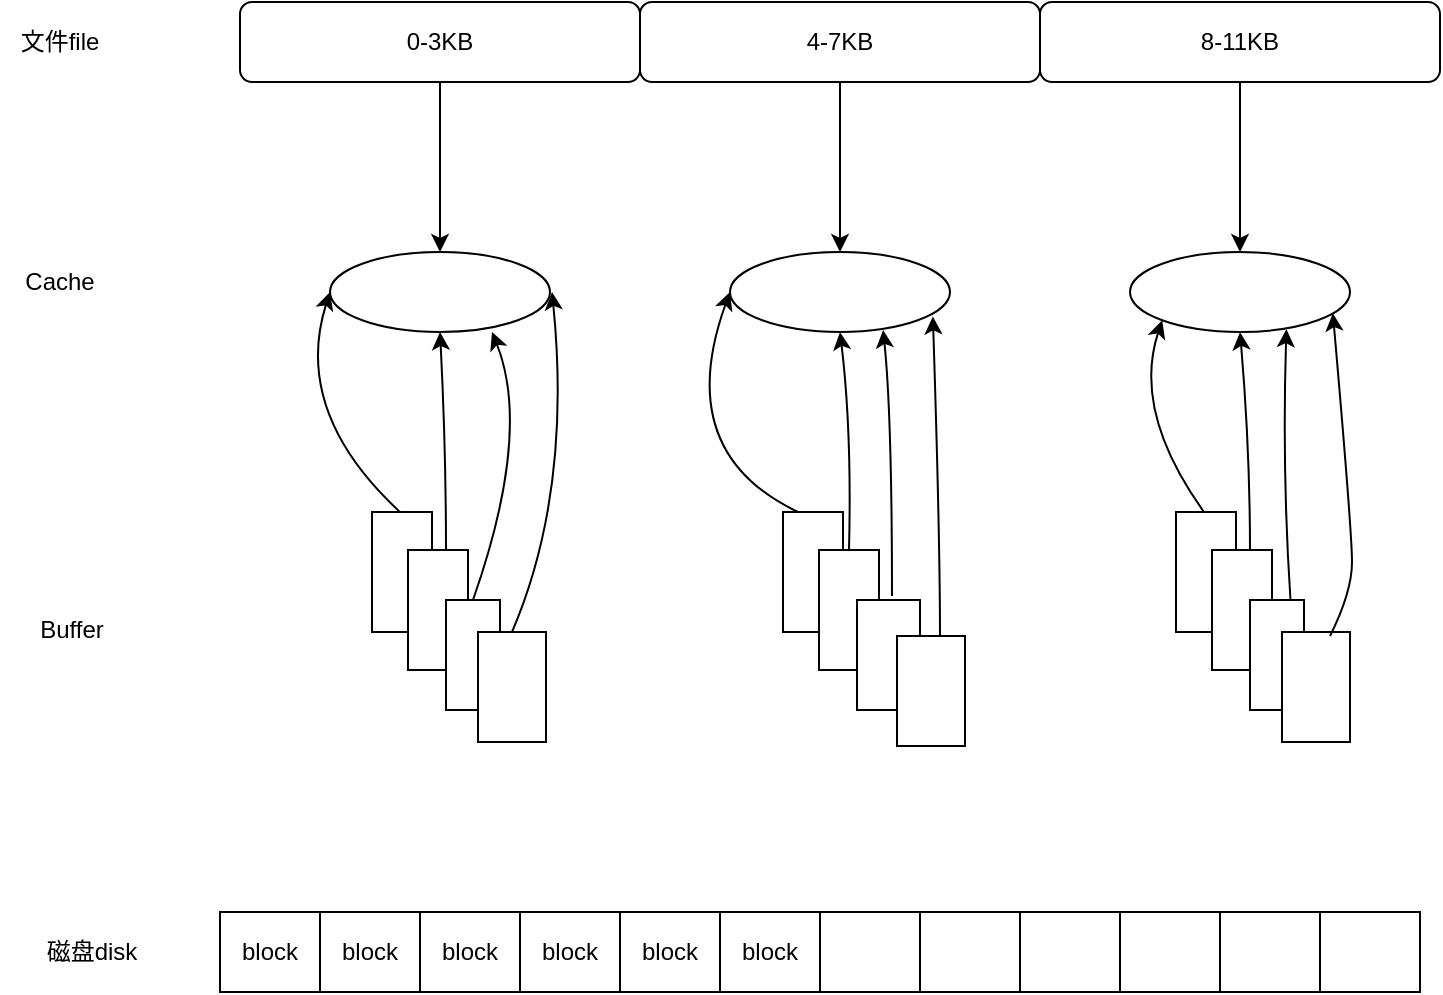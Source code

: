 <mxfile version="21.6.2" type="github">
  <diagram name="第 1 页" id="b4jQ-BNB-UIH-D7bnRL5">
    <mxGraphModel dx="1050" dy="549" grid="1" gridSize="10" guides="1" tooltips="1" connect="1" arrows="1" fold="1" page="1" pageScale="1" pageWidth="827" pageHeight="1169" math="0" shadow="0">
      <root>
        <mxCell id="0" />
        <mxCell id="1" parent="0" />
        <mxCell id="3agZBPBVixpJLyaUnUu8-1" value="0-3KB" style="rounded=1;whiteSpace=wrap;html=1;" vertex="1" parent="1">
          <mxGeometry x="174" y="135" width="200" height="40" as="geometry" />
        </mxCell>
        <mxCell id="3agZBPBVixpJLyaUnUu8-2" value="4-7KB" style="rounded=1;whiteSpace=wrap;html=1;" vertex="1" parent="1">
          <mxGeometry x="374" y="135" width="200" height="40" as="geometry" />
        </mxCell>
        <mxCell id="3agZBPBVixpJLyaUnUu8-3" value="8-11KB" style="rounded=1;whiteSpace=wrap;html=1;" vertex="1" parent="1">
          <mxGeometry x="574" y="135" width="200" height="40" as="geometry" />
        </mxCell>
        <mxCell id="3agZBPBVixpJLyaUnUu8-5" value="文件file" style="text;html=1;strokeColor=none;fillColor=none;align=center;verticalAlign=middle;whiteSpace=wrap;rounded=0;" vertex="1" parent="1">
          <mxGeometry x="54" y="140" width="60" height="30" as="geometry" />
        </mxCell>
        <mxCell id="3agZBPBVixpJLyaUnUu8-6" value="" style="ellipse;whiteSpace=wrap;html=1;" vertex="1" parent="1">
          <mxGeometry x="219" y="260" width="110" height="40" as="geometry" />
        </mxCell>
        <mxCell id="3agZBPBVixpJLyaUnUu8-8" value="" style="ellipse;whiteSpace=wrap;html=1;" vertex="1" parent="1">
          <mxGeometry x="419" y="260" width="110" height="40" as="geometry" />
        </mxCell>
        <mxCell id="3agZBPBVixpJLyaUnUu8-9" value="" style="ellipse;whiteSpace=wrap;html=1;" vertex="1" parent="1">
          <mxGeometry x="619" y="260" width="110" height="40" as="geometry" />
        </mxCell>
        <mxCell id="3agZBPBVixpJLyaUnUu8-10" value="Cache" style="text;html=1;strokeColor=none;fillColor=none;align=center;verticalAlign=middle;whiteSpace=wrap;rounded=0;" vertex="1" parent="1">
          <mxGeometry x="54" y="260" width="60" height="30" as="geometry" />
        </mxCell>
        <mxCell id="3agZBPBVixpJLyaUnUu8-11" value="Buffer" style="text;html=1;strokeColor=none;fillColor=none;align=center;verticalAlign=middle;whiteSpace=wrap;rounded=0;" vertex="1" parent="1">
          <mxGeometry x="60" y="434" width="60" height="30" as="geometry" />
        </mxCell>
        <mxCell id="3agZBPBVixpJLyaUnUu8-12" value="磁盘disk" style="text;html=1;strokeColor=none;fillColor=none;align=center;verticalAlign=middle;whiteSpace=wrap;rounded=0;" vertex="1" parent="1">
          <mxGeometry x="70" y="595" width="60" height="30" as="geometry" />
        </mxCell>
        <mxCell id="3agZBPBVixpJLyaUnUu8-14" value="block" style="rounded=0;whiteSpace=wrap;html=1;" vertex="1" parent="1">
          <mxGeometry x="214" y="590" width="50" height="40" as="geometry" />
        </mxCell>
        <mxCell id="3agZBPBVixpJLyaUnUu8-15" value="block" style="rounded=0;whiteSpace=wrap;html=1;" vertex="1" parent="1">
          <mxGeometry x="264" y="590" width="50" height="40" as="geometry" />
        </mxCell>
        <mxCell id="3agZBPBVixpJLyaUnUu8-16" value="block" style="rounded=0;whiteSpace=wrap;html=1;" vertex="1" parent="1">
          <mxGeometry x="314" y="590" width="50" height="40" as="geometry" />
        </mxCell>
        <mxCell id="3agZBPBVixpJLyaUnUu8-17" value="block" style="rounded=0;whiteSpace=wrap;html=1;" vertex="1" parent="1">
          <mxGeometry x="364" y="590" width="50" height="40" as="geometry" />
        </mxCell>
        <mxCell id="3agZBPBVixpJLyaUnUu8-18" value="block" style="rounded=0;whiteSpace=wrap;html=1;" vertex="1" parent="1">
          <mxGeometry x="414" y="590" width="50" height="40" as="geometry" />
        </mxCell>
        <mxCell id="3agZBPBVixpJLyaUnUu8-19" value="" style="rounded=0;whiteSpace=wrap;html=1;" vertex="1" parent="1">
          <mxGeometry x="464" y="590" width="50" height="40" as="geometry" />
        </mxCell>
        <mxCell id="3agZBPBVixpJLyaUnUu8-20" value="" style="rounded=0;whiteSpace=wrap;html=1;" vertex="1" parent="1">
          <mxGeometry x="514" y="590" width="50" height="40" as="geometry" />
        </mxCell>
        <mxCell id="3agZBPBVixpJLyaUnUu8-21" value="" style="rounded=0;whiteSpace=wrap;html=1;" vertex="1" parent="1">
          <mxGeometry x="564" y="590" width="50" height="40" as="geometry" />
        </mxCell>
        <mxCell id="3agZBPBVixpJLyaUnUu8-22" value="" style="rounded=0;whiteSpace=wrap;html=1;" vertex="1" parent="1">
          <mxGeometry x="614" y="590" width="50" height="40" as="geometry" />
        </mxCell>
        <mxCell id="3agZBPBVixpJLyaUnUu8-23" value="" style="rounded=0;whiteSpace=wrap;html=1;" vertex="1" parent="1">
          <mxGeometry x="240" y="390" width="30" height="60" as="geometry" />
        </mxCell>
        <mxCell id="3agZBPBVixpJLyaUnUu8-24" value="" style="rounded=0;whiteSpace=wrap;html=1;" vertex="1" parent="1">
          <mxGeometry x="258" y="409" width="30" height="60" as="geometry" />
        </mxCell>
        <mxCell id="3agZBPBVixpJLyaUnUu8-25" value="" style="rounded=0;whiteSpace=wrap;html=1;" vertex="1" parent="1">
          <mxGeometry x="277" y="434" width="27" height="55" as="geometry" />
        </mxCell>
        <mxCell id="3agZBPBVixpJLyaUnUu8-26" value="" style="rounded=0;whiteSpace=wrap;html=1;" vertex="1" parent="1">
          <mxGeometry x="293" y="450" width="34" height="55" as="geometry" />
        </mxCell>
        <mxCell id="3agZBPBVixpJLyaUnUu8-27" value="" style="endArrow=classic;html=1;rounded=0;exitX=0.5;exitY=1;exitDx=0;exitDy=0;" edge="1" parent="1" source="3agZBPBVixpJLyaUnUu8-1" target="3agZBPBVixpJLyaUnUu8-6">
          <mxGeometry width="50" height="50" relative="1" as="geometry">
            <mxPoint x="237" y="190" as="sourcePoint" />
            <mxPoint x="404" y="360" as="targetPoint" />
          </mxGeometry>
        </mxCell>
        <mxCell id="3agZBPBVixpJLyaUnUu8-28" value="" style="endArrow=classic;html=1;rounded=0;exitX=0.5;exitY=1;exitDx=0;exitDy=0;entryX=0.5;entryY=0;entryDx=0;entryDy=0;" edge="1" parent="1" source="3agZBPBVixpJLyaUnUu8-2" target="3agZBPBVixpJLyaUnUu8-8">
          <mxGeometry width="50" height="50" relative="1" as="geometry">
            <mxPoint x="354" y="410" as="sourcePoint" />
            <mxPoint x="404" y="360" as="targetPoint" />
          </mxGeometry>
        </mxCell>
        <mxCell id="3agZBPBVixpJLyaUnUu8-29" value="" style="endArrow=classic;html=1;rounded=0;exitX=0.5;exitY=1;exitDx=0;exitDy=0;" edge="1" parent="1" source="3agZBPBVixpJLyaUnUu8-3" target="3agZBPBVixpJLyaUnUu8-9">
          <mxGeometry width="50" height="50" relative="1" as="geometry">
            <mxPoint x="354" y="410" as="sourcePoint" />
            <mxPoint x="404" y="360" as="targetPoint" />
          </mxGeometry>
        </mxCell>
        <mxCell id="3agZBPBVixpJLyaUnUu8-30" value="" style="rounded=0;whiteSpace=wrap;html=1;" vertex="1" parent="1">
          <mxGeometry x="445.5" y="390" width="30" height="60" as="geometry" />
        </mxCell>
        <mxCell id="3agZBPBVixpJLyaUnUu8-31" value="" style="rounded=0;whiteSpace=wrap;html=1;" vertex="1" parent="1">
          <mxGeometry x="463.5" y="409" width="30" height="60" as="geometry" />
        </mxCell>
        <mxCell id="3agZBPBVixpJLyaUnUu8-32" value="" style="rounded=0;whiteSpace=wrap;html=1;" vertex="1" parent="1">
          <mxGeometry x="482.5" y="434" width="31.5" height="55" as="geometry" />
        </mxCell>
        <mxCell id="3agZBPBVixpJLyaUnUu8-33" value="" style="rounded=0;whiteSpace=wrap;html=1;" vertex="1" parent="1">
          <mxGeometry x="502.5" y="452" width="34" height="55" as="geometry" />
        </mxCell>
        <mxCell id="3agZBPBVixpJLyaUnUu8-34" value="" style="rounded=0;whiteSpace=wrap;html=1;" vertex="1" parent="1">
          <mxGeometry x="642" y="390" width="30" height="60" as="geometry" />
        </mxCell>
        <mxCell id="3agZBPBVixpJLyaUnUu8-35" value="" style="rounded=0;whiteSpace=wrap;html=1;" vertex="1" parent="1">
          <mxGeometry x="660" y="409" width="30" height="60" as="geometry" />
        </mxCell>
        <mxCell id="3agZBPBVixpJLyaUnUu8-36" value="" style="rounded=0;whiteSpace=wrap;html=1;" vertex="1" parent="1">
          <mxGeometry x="679" y="434" width="27" height="55" as="geometry" />
        </mxCell>
        <mxCell id="3agZBPBVixpJLyaUnUu8-37" value="" style="rounded=0;whiteSpace=wrap;html=1;" vertex="1" parent="1">
          <mxGeometry x="695" y="450" width="34" height="55" as="geometry" />
        </mxCell>
        <mxCell id="3agZBPBVixpJLyaUnUu8-40" value="block" style="rounded=0;whiteSpace=wrap;html=1;" vertex="1" parent="1">
          <mxGeometry x="164" y="590" width="50" height="40" as="geometry" />
        </mxCell>
        <mxCell id="3agZBPBVixpJLyaUnUu8-41" value="" style="rounded=0;whiteSpace=wrap;html=1;" vertex="1" parent="1">
          <mxGeometry x="664" y="590" width="50" height="40" as="geometry" />
        </mxCell>
        <mxCell id="3agZBPBVixpJLyaUnUu8-42" value="" style="rounded=0;whiteSpace=wrap;html=1;" vertex="1" parent="1">
          <mxGeometry x="714" y="590" width="50" height="40" as="geometry" />
        </mxCell>
        <mxCell id="3agZBPBVixpJLyaUnUu8-43" value="" style="curved=1;endArrow=classic;html=1;rounded=0;entryX=0;entryY=0.5;entryDx=0;entryDy=0;" edge="1" parent="1" target="3agZBPBVixpJLyaUnUu8-6">
          <mxGeometry width="50" height="50" relative="1" as="geometry">
            <mxPoint x="254" y="390" as="sourcePoint" />
            <mxPoint x="304" y="340" as="targetPoint" />
            <Array as="points">
              <mxPoint x="200" y="340" />
            </Array>
          </mxGeometry>
        </mxCell>
        <mxCell id="3agZBPBVixpJLyaUnUu8-44" value="" style="curved=1;endArrow=classic;html=1;rounded=0;entryX=0.5;entryY=1;entryDx=0;entryDy=0;" edge="1" parent="1" target="3agZBPBVixpJLyaUnUu8-6">
          <mxGeometry width="50" height="50" relative="1" as="geometry">
            <mxPoint x="277" y="409" as="sourcePoint" />
            <mxPoint x="327" y="359" as="targetPoint" />
            <Array as="points">
              <mxPoint x="277" y="359" />
            </Array>
          </mxGeometry>
        </mxCell>
        <mxCell id="3agZBPBVixpJLyaUnUu8-45" value="" style="curved=1;endArrow=classic;html=1;rounded=0;exitX=0.5;exitY=0;exitDx=0;exitDy=0;" edge="1" parent="1" source="3agZBPBVixpJLyaUnUu8-25">
          <mxGeometry width="50" height="50" relative="1" as="geometry">
            <mxPoint x="390" y="410" as="sourcePoint" />
            <mxPoint x="300" y="300" as="targetPoint" />
            <Array as="points">
              <mxPoint x="320" y="350" />
            </Array>
          </mxGeometry>
        </mxCell>
        <mxCell id="3agZBPBVixpJLyaUnUu8-46" value="" style="curved=1;endArrow=classic;html=1;rounded=0;exitX=0.5;exitY=0;exitDx=0;exitDy=0;" edge="1" parent="1" source="3agZBPBVixpJLyaUnUu8-26">
          <mxGeometry width="50" height="50" relative="1" as="geometry">
            <mxPoint x="390" y="410" as="sourcePoint" />
            <mxPoint x="330" y="280" as="targetPoint" />
            <Array as="points">
              <mxPoint x="340" y="380" />
            </Array>
          </mxGeometry>
        </mxCell>
        <mxCell id="3agZBPBVixpJLyaUnUu8-47" value="" style="curved=1;endArrow=classic;html=1;rounded=0;exitX=0.25;exitY=0;exitDx=0;exitDy=0;entryX=0;entryY=0.5;entryDx=0;entryDy=0;" edge="1" parent="1" source="3agZBPBVixpJLyaUnUu8-30" target="3agZBPBVixpJLyaUnUu8-8">
          <mxGeometry width="50" height="50" relative="1" as="geometry">
            <mxPoint x="390" y="410" as="sourcePoint" />
            <mxPoint x="440" y="360" as="targetPoint" />
            <Array as="points">
              <mxPoint x="390" y="360" />
            </Array>
          </mxGeometry>
        </mxCell>
        <mxCell id="3agZBPBVixpJLyaUnUu8-48" value="" style="curved=1;endArrow=classic;html=1;rounded=0;exitX=0.5;exitY=0;exitDx=0;exitDy=0;entryX=0.5;entryY=1;entryDx=0;entryDy=0;" edge="1" parent="1" source="3agZBPBVixpJLyaUnUu8-31" target="3agZBPBVixpJLyaUnUu8-8">
          <mxGeometry width="50" height="50" relative="1" as="geometry">
            <mxPoint x="390" y="410" as="sourcePoint" />
            <mxPoint x="440" y="360" as="targetPoint" />
            <Array as="points">
              <mxPoint x="480" y="350" />
            </Array>
          </mxGeometry>
        </mxCell>
        <mxCell id="3agZBPBVixpJLyaUnUu8-49" value="" style="curved=1;endArrow=classic;html=1;rounded=0;entryX=0.696;entryY=0.925;entryDx=0;entryDy=0;entryPerimeter=0;" edge="1" parent="1">
          <mxGeometry width="50" height="50" relative="1" as="geometry">
            <mxPoint x="500" y="432" as="sourcePoint" />
            <mxPoint x="495.56" y="299" as="targetPoint" />
            <Array as="points">
              <mxPoint x="500" y="342" />
            </Array>
          </mxGeometry>
        </mxCell>
        <mxCell id="3agZBPBVixpJLyaUnUu8-50" value="" style="curved=1;endArrow=classic;html=1;rounded=0;entryX=0.922;entryY=0.805;entryDx=0;entryDy=0;entryPerimeter=0;" edge="1" parent="1" target="3agZBPBVixpJLyaUnUu8-8">
          <mxGeometry width="50" height="50" relative="1" as="geometry">
            <mxPoint x="524" y="452" as="sourcePoint" />
            <mxPoint x="574" y="402" as="targetPoint" />
            <Array as="points">
              <mxPoint x="524" y="402" />
            </Array>
          </mxGeometry>
        </mxCell>
        <mxCell id="3agZBPBVixpJLyaUnUu8-51" value="" style="curved=1;endArrow=classic;html=1;rounded=0;entryX=0;entryY=1;entryDx=0;entryDy=0;" edge="1" parent="1" target="3agZBPBVixpJLyaUnUu8-9">
          <mxGeometry width="50" height="50" relative="1" as="geometry">
            <mxPoint x="656" y="390" as="sourcePoint" />
            <mxPoint x="706" y="340" as="targetPoint" />
            <Array as="points">
              <mxPoint x="620" y="340" />
            </Array>
          </mxGeometry>
        </mxCell>
        <mxCell id="3agZBPBVixpJLyaUnUu8-52" value="" style="curved=1;endArrow=classic;html=1;rounded=0;entryX=0.5;entryY=1;entryDx=0;entryDy=0;" edge="1" parent="1" target="3agZBPBVixpJLyaUnUu8-9">
          <mxGeometry width="50" height="50" relative="1" as="geometry">
            <mxPoint x="679" y="409" as="sourcePoint" />
            <mxPoint x="729" y="359" as="targetPoint" />
            <Array as="points">
              <mxPoint x="679" y="359" />
            </Array>
          </mxGeometry>
        </mxCell>
        <mxCell id="3agZBPBVixpJLyaUnUu8-53" value="" style="curved=1;endArrow=classic;html=1;rounded=0;entryX=0.711;entryY=0.965;entryDx=0;entryDy=0;entryPerimeter=0;exitX=0.75;exitY=0;exitDx=0;exitDy=0;" edge="1" parent="1" source="3agZBPBVixpJLyaUnUu8-36" target="3agZBPBVixpJLyaUnUu8-9">
          <mxGeometry width="50" height="50" relative="1" as="geometry">
            <mxPoint x="695" y="420" as="sourcePoint" />
            <mxPoint x="745" y="370" as="targetPoint" />
            <Array as="points">
              <mxPoint x="695" y="370" />
            </Array>
          </mxGeometry>
        </mxCell>
        <mxCell id="3agZBPBVixpJLyaUnUu8-56" value="" style="curved=1;endArrow=classic;html=1;rounded=0;entryX=0.922;entryY=0.765;entryDx=0;entryDy=0;entryPerimeter=0;" edge="1" parent="1" target="3agZBPBVixpJLyaUnUu8-9">
          <mxGeometry width="50" height="50" relative="1" as="geometry">
            <mxPoint x="719" y="452" as="sourcePoint" />
            <mxPoint x="769" y="402" as="targetPoint" />
            <Array as="points">
              <mxPoint x="730" y="430" />
              <mxPoint x="730" y="400" />
            </Array>
          </mxGeometry>
        </mxCell>
      </root>
    </mxGraphModel>
  </diagram>
</mxfile>
